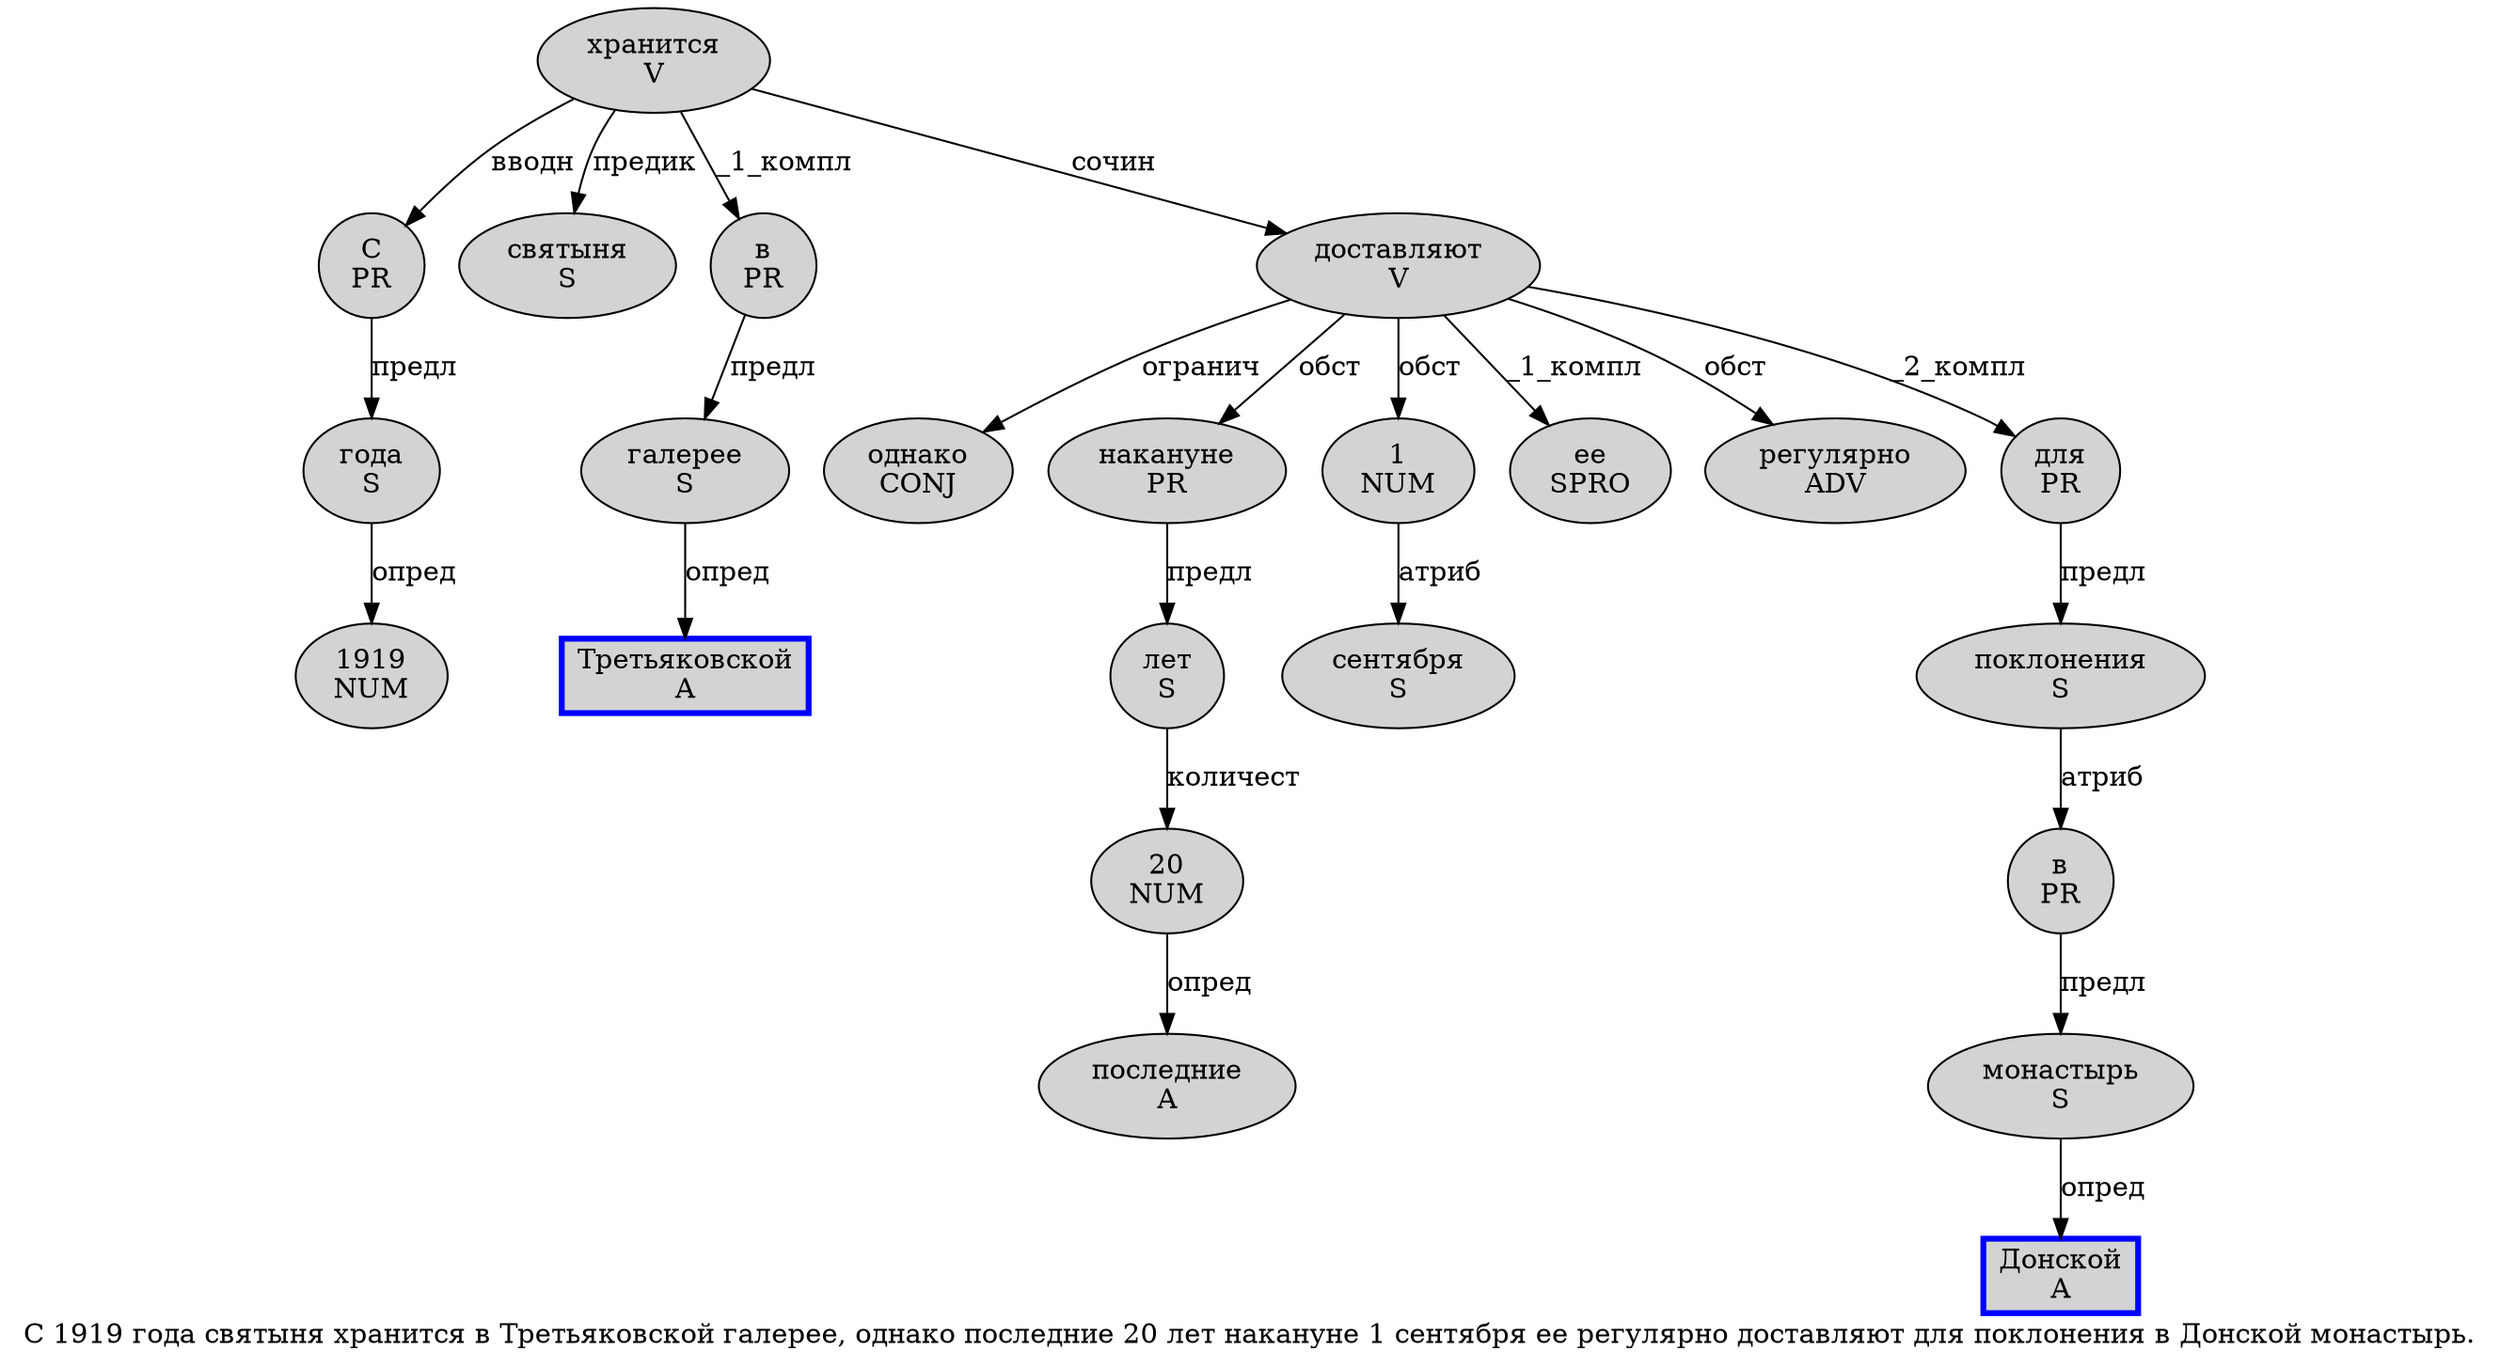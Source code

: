 digraph SENTENCE_926 {
	graph [label="С 1919 года святыня хранится в Третьяковской галерее, однако последние 20 лет накануне 1 сентября ее регулярно доставляют для поклонения в Донской монастырь."]
	node [style=filled]
		0 [label="С
PR" color="" fillcolor=lightgray penwidth=1 shape=ellipse]
		1 [label="1919
NUM" color="" fillcolor=lightgray penwidth=1 shape=ellipse]
		2 [label="года
S" color="" fillcolor=lightgray penwidth=1 shape=ellipse]
		3 [label="святыня
S" color="" fillcolor=lightgray penwidth=1 shape=ellipse]
		4 [label="хранится
V" color="" fillcolor=lightgray penwidth=1 shape=ellipse]
		5 [label="в
PR" color="" fillcolor=lightgray penwidth=1 shape=ellipse]
		6 [label="Третьяковской
A" color=blue fillcolor=lightgray penwidth=3 shape=box]
		7 [label="галерее
S" color="" fillcolor=lightgray penwidth=1 shape=ellipse]
		9 [label="однако
CONJ" color="" fillcolor=lightgray penwidth=1 shape=ellipse]
		10 [label="последние
A" color="" fillcolor=lightgray penwidth=1 shape=ellipse]
		11 [label="20
NUM" color="" fillcolor=lightgray penwidth=1 shape=ellipse]
		12 [label="лет
S" color="" fillcolor=lightgray penwidth=1 shape=ellipse]
		13 [label="накануне
PR" color="" fillcolor=lightgray penwidth=1 shape=ellipse]
		14 [label="1
NUM" color="" fillcolor=lightgray penwidth=1 shape=ellipse]
		15 [label="сентября
S" color="" fillcolor=lightgray penwidth=1 shape=ellipse]
		16 [label="ее
SPRO" color="" fillcolor=lightgray penwidth=1 shape=ellipse]
		17 [label="регулярно
ADV" color="" fillcolor=lightgray penwidth=1 shape=ellipse]
		18 [label="доставляют
V" color="" fillcolor=lightgray penwidth=1 shape=ellipse]
		19 [label="для
PR" color="" fillcolor=lightgray penwidth=1 shape=ellipse]
		20 [label="поклонения
S" color="" fillcolor=lightgray penwidth=1 shape=ellipse]
		21 [label="в
PR" color="" fillcolor=lightgray penwidth=1 shape=ellipse]
		22 [label="Донской
A" color=blue fillcolor=lightgray penwidth=3 shape=box]
		23 [label="монастырь
S" color="" fillcolor=lightgray penwidth=1 shape=ellipse]
			14 -> 15 [label="атриб"]
			19 -> 20 [label="предл"]
			18 -> 9 [label="огранич"]
			18 -> 13 [label="обст"]
			18 -> 14 [label="обст"]
			18 -> 16 [label="_1_компл"]
			18 -> 17 [label="обст"]
			18 -> 19 [label="_2_компл"]
			0 -> 2 [label="предл"]
			4 -> 0 [label="вводн"]
			4 -> 3 [label="предик"]
			4 -> 5 [label="_1_компл"]
			4 -> 18 [label="сочин"]
			2 -> 1 [label="опред"]
			5 -> 7 [label="предл"]
			7 -> 6 [label="опред"]
			11 -> 10 [label="опред"]
			23 -> 22 [label="опред"]
			21 -> 23 [label="предл"]
			12 -> 11 [label="количест"]
			20 -> 21 [label="атриб"]
			13 -> 12 [label="предл"]
}